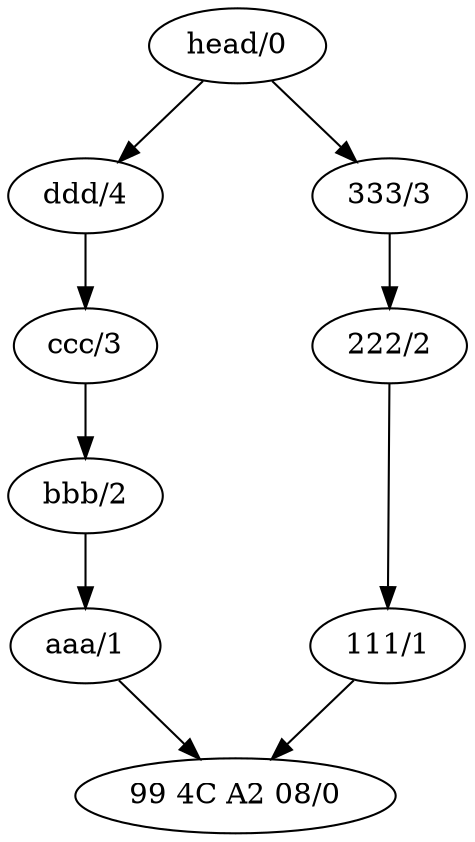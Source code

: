     digraph graphname {
        //rankdir=LR;  // Rank Direction Left to Right

        nodesep=1.0 // increases the separation between nodes
        edge [];
        //splines = true;

        n_5[label="99 4C A2 08/0"];
n_4[label="aaa/1"];
n_3[label="bbb/2"];
n_2[label="ccc/3"];
n_1[label="ddd/4"];
n_8[label="111/1"];
n_7[label="222/2"];
n_6[label="333/3"];
n_0[label="head/0"];
        n_4 -> n_5
n_3 -> n_4
n_2 -> n_3
n_1 -> n_2
n_0 -> n_1
n_8 -> n_5
n_7 -> n_8
n_6 -> n_7
n_0 -> n_6
    }
    